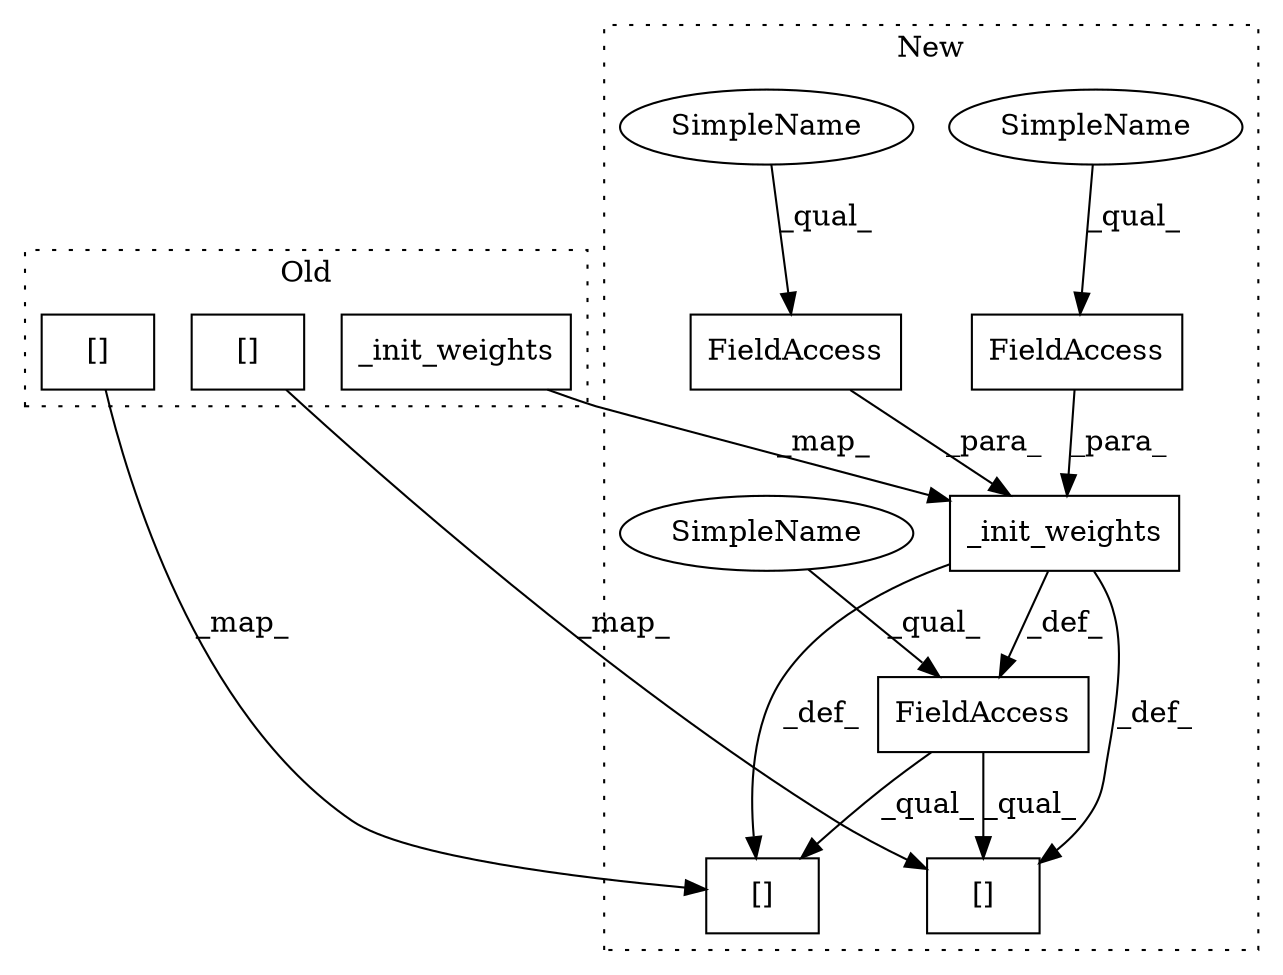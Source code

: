 digraph G {
subgraph cluster0 {
1 [label="_init_weights" a="32" s="881,911" l="14,1" shape="box"];
4 [label="[]" a="2" s="1616,1625" l="8,1" shape="box"];
7 [label="[]" a="2" s="1543,1568" l="8,1" shape="box"];
label = "Old";
style="dotted";
}
subgraph cluster1 {
2 [label="_init_weights" a="32" s="887,956" l="14,1" shape="box"];
3 [label="[]" a="2" s="1661,1670" l="8,1" shape="box"];
5 [label="FieldAccess" a="22" s="918" l="21" shape="box"];
6 [label="[]" a="2" s="1588,1613" l="8,1" shape="box"];
8 [label="FieldAccess" a="22" s="940" l="16" shape="box"];
9 [label="FieldAccess" a="22" s="874" l="7" shape="box"];
10 [label="SimpleName" a="42" s="918" l="4" shape="ellipse"];
11 [label="SimpleName" a="42" s="940" l="4" shape="ellipse"];
12 [label="SimpleName" a="42" s="874" l="4" shape="ellipse"];
label = "New";
style="dotted";
}
1 -> 2 [label="_map_"];
2 -> 3 [label="_def_"];
2 -> 9 [label="_def_"];
2 -> 6 [label="_def_"];
4 -> 3 [label="_map_"];
5 -> 2 [label="_para_"];
7 -> 6 [label="_map_"];
8 -> 2 [label="_para_"];
9 -> 3 [label="_qual_"];
9 -> 6 [label="_qual_"];
10 -> 5 [label="_qual_"];
11 -> 8 [label="_qual_"];
12 -> 9 [label="_qual_"];
}